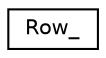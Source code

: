 digraph "Graphical Class Hierarchy"
{
  edge [fontname="Helvetica",fontsize="10",labelfontname="Helvetica",labelfontsize="10"];
  node [fontname="Helvetica",fontsize="10",shape=record];
  rankdir="LR";
  Node0 [label="Row_",height=0.2,width=0.4,color="black", fillcolor="white", style="filled",URL="$structRow__.html"];
}
